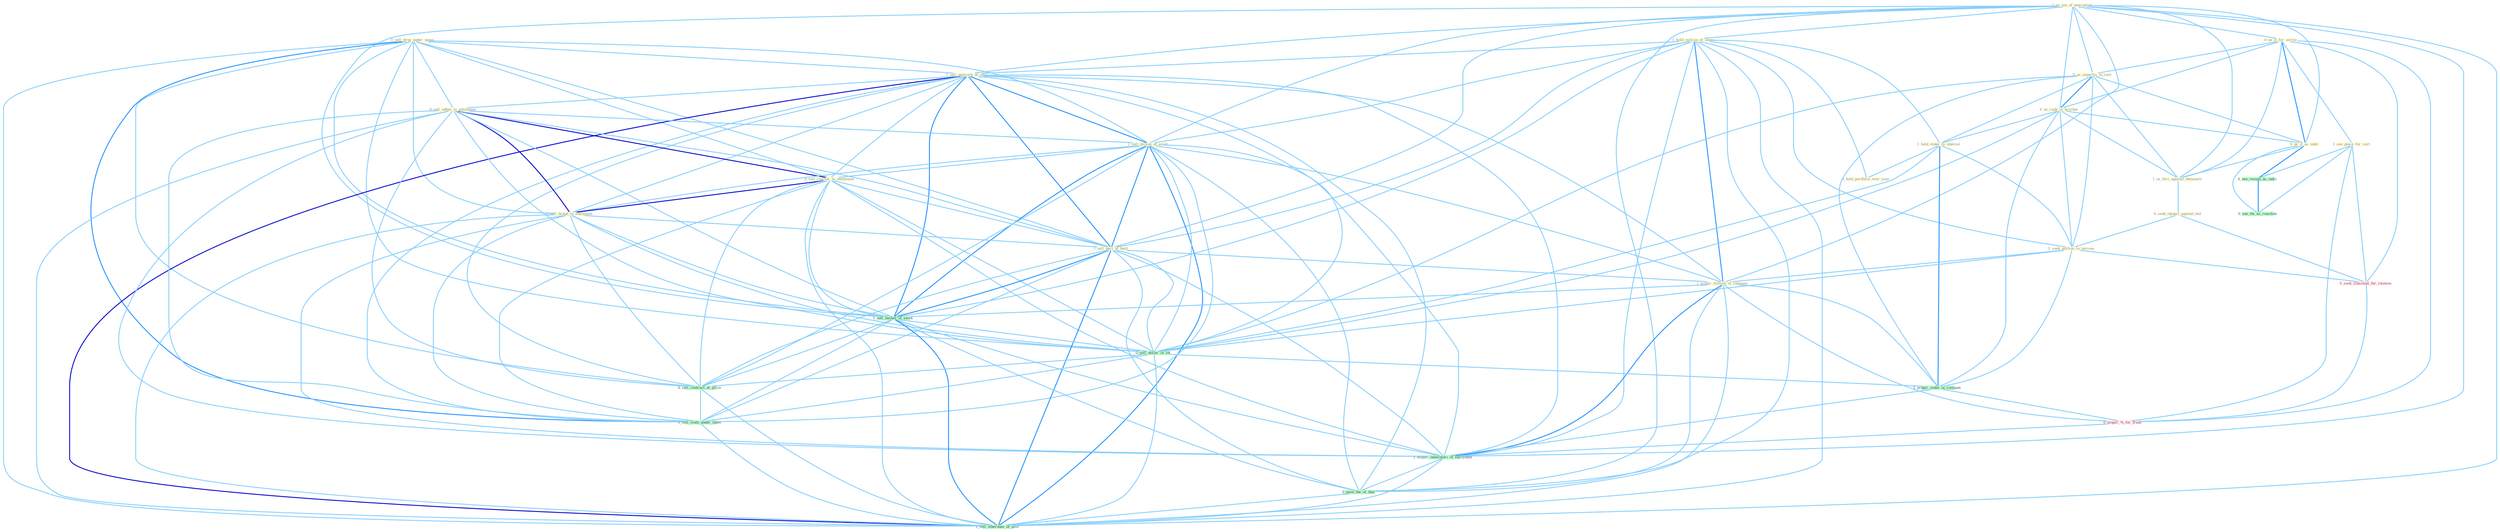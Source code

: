 Graph G{ 
    node
    [shape=polygon,style=filled,width=.5,height=.06,color="#BDFCC9",fixedsize=true,fontsize=4,
    fontcolor="#2f4f4f"];
    {node
    [color="#ffffe0", fontcolor="#8b7d6b"] "1_us_ton_of_newsprint " "0_sell_drug_under_name " "0_us_it_for_servic " "1_hold_million_of_share " "0_us_expertis_in_rest " "0_us_rank_in_brochur " "1_sell_network_of_offic " "0_us_it_as_indic " "1_hold_stake_in_interest " "0_sell_adhes_to_entitynam " "0_hold_portfolio_over_year " "1_sell_billion_of_asset " "1_see_place_for_sort " "0_sell_reactor_to_entitynam " "0_sell_brand_to_entitynam " "1_sell_part_of_hold " "1_us_forc_against_demonstr " "0_seek_injunct_against_bid " "1_seek_million_in_increas " "1_acquir_million_of_common "}
{node [color="#fff0f5", fontcolor="#b22222"] "0_seek_classmat_for_reunion " "0_acquir_%_for_franc "}
edge [color="#B0E2FF"];

	"1_us_ton_of_newsprint " -- "0_us_it_for_servic " [w="1", color="#87cefa" ];
	"1_us_ton_of_newsprint " -- "1_hold_million_of_share " [w="1", color="#87cefa" ];
	"1_us_ton_of_newsprint " -- "0_us_expertis_in_rest " [w="1", color="#87cefa" ];
	"1_us_ton_of_newsprint " -- "0_us_rank_in_brochur " [w="1", color="#87cefa" ];
	"1_us_ton_of_newsprint " -- "1_sell_network_of_offic " [w="1", color="#87cefa" ];
	"1_us_ton_of_newsprint " -- "0_us_it_as_indic " [w="1", color="#87cefa" ];
	"1_us_ton_of_newsprint " -- "1_sell_billion_of_asset " [w="1", color="#87cefa" ];
	"1_us_ton_of_newsprint " -- "1_sell_part_of_hold " [w="1", color="#87cefa" ];
	"1_us_ton_of_newsprint " -- "1_us_forc_against_demonstr " [w="1", color="#87cefa" ];
	"1_us_ton_of_newsprint " -- "1_acquir_million_of_common " [w="1", color="#87cefa" ];
	"1_us_ton_of_newsprint " -- "1_sell_basket_of_stock " [w="1", color="#87cefa" ];
	"1_us_ton_of_newsprint " -- "1_acquir_laboratori_of_entitynam " [w="1", color="#87cefa" ];
	"1_us_ton_of_newsprint " -- "1_seen_the_of_that " [w="1", color="#87cefa" ];
	"1_us_ton_of_newsprint " -- "1_sell_othernum_of_offic " [w="1", color="#87cefa" ];
	"0_sell_drug_under_name " -- "1_sell_network_of_offic " [w="1", color="#87cefa" ];
	"0_sell_drug_under_name " -- "0_sell_adhes_to_entitynam " [w="1", color="#87cefa" ];
	"0_sell_drug_under_name " -- "1_sell_billion_of_asset " [w="1", color="#87cefa" ];
	"0_sell_drug_under_name " -- "0_sell_reactor_to_entitynam " [w="1", color="#87cefa" ];
	"0_sell_drug_under_name " -- "0_sell_brand_to_entitynam " [w="1", color="#87cefa" ];
	"0_sell_drug_under_name " -- "1_sell_part_of_hold " [w="1", color="#87cefa" ];
	"0_sell_drug_under_name " -- "1_sell_basket_of_stock " [w="1", color="#87cefa" ];
	"0_sell_drug_under_name " -- "0_sell_dollar_in_lot " [w="1", color="#87cefa" ];
	"0_sell_drug_under_name " -- "0_sell_contract_at_price " [w="1", color="#87cefa" ];
	"0_sell_drug_under_name " -- "0_sell_cloth_under_label " [w="2", color="#1e90ff" , len=0.8];
	"0_sell_drug_under_name " -- "1_sell_othernum_of_offic " [w="1", color="#87cefa" ];
	"0_us_it_for_servic " -- "0_us_expertis_in_rest " [w="1", color="#87cefa" ];
	"0_us_it_for_servic " -- "0_us_rank_in_brochur " [w="1", color="#87cefa" ];
	"0_us_it_for_servic " -- "0_us_it_as_indic " [w="2", color="#1e90ff" , len=0.8];
	"0_us_it_for_servic " -- "1_see_place_for_sort " [w="1", color="#87cefa" ];
	"0_us_it_for_servic " -- "1_us_forc_against_demonstr " [w="1", color="#87cefa" ];
	"0_us_it_for_servic " -- "0_seek_classmat_for_reunion " [w="1", color="#87cefa" ];
	"0_us_it_for_servic " -- "0_acquir_%_for_franc " [w="1", color="#87cefa" ];
	"1_hold_million_of_share " -- "1_sell_network_of_offic " [w="1", color="#87cefa" ];
	"1_hold_million_of_share " -- "1_hold_stake_in_interest " [w="1", color="#87cefa" ];
	"1_hold_million_of_share " -- "0_hold_portfolio_over_year " [w="1", color="#87cefa" ];
	"1_hold_million_of_share " -- "1_sell_billion_of_asset " [w="1", color="#87cefa" ];
	"1_hold_million_of_share " -- "1_sell_part_of_hold " [w="1", color="#87cefa" ];
	"1_hold_million_of_share " -- "1_seek_million_in_increas " [w="1", color="#87cefa" ];
	"1_hold_million_of_share " -- "1_acquir_million_of_common " [w="2", color="#1e90ff" , len=0.8];
	"1_hold_million_of_share " -- "1_sell_basket_of_stock " [w="1", color="#87cefa" ];
	"1_hold_million_of_share " -- "1_acquir_laboratori_of_entitynam " [w="1", color="#87cefa" ];
	"1_hold_million_of_share " -- "1_seen_the_of_that " [w="1", color="#87cefa" ];
	"1_hold_million_of_share " -- "1_sell_othernum_of_offic " [w="1", color="#87cefa" ];
	"0_us_expertis_in_rest " -- "0_us_rank_in_brochur " [w="2", color="#1e90ff" , len=0.8];
	"0_us_expertis_in_rest " -- "0_us_it_as_indic " [w="1", color="#87cefa" ];
	"0_us_expertis_in_rest " -- "1_hold_stake_in_interest " [w="1", color="#87cefa" ];
	"0_us_expertis_in_rest " -- "1_us_forc_against_demonstr " [w="1", color="#87cefa" ];
	"0_us_expertis_in_rest " -- "1_seek_million_in_increas " [w="1", color="#87cefa" ];
	"0_us_expertis_in_rest " -- "0_sell_dollar_in_lot " [w="1", color="#87cefa" ];
	"0_us_expertis_in_rest " -- "1_acquir_stake_in_compani " [w="1", color="#87cefa" ];
	"0_us_rank_in_brochur " -- "0_us_it_as_indic " [w="1", color="#87cefa" ];
	"0_us_rank_in_brochur " -- "1_hold_stake_in_interest " [w="1", color="#87cefa" ];
	"0_us_rank_in_brochur " -- "1_us_forc_against_demonstr " [w="1", color="#87cefa" ];
	"0_us_rank_in_brochur " -- "1_seek_million_in_increas " [w="1", color="#87cefa" ];
	"0_us_rank_in_brochur " -- "0_sell_dollar_in_lot " [w="1", color="#87cefa" ];
	"0_us_rank_in_brochur " -- "1_acquir_stake_in_compani " [w="1", color="#87cefa" ];
	"1_sell_network_of_offic " -- "0_sell_adhes_to_entitynam " [w="1", color="#87cefa" ];
	"1_sell_network_of_offic " -- "1_sell_billion_of_asset " [w="2", color="#1e90ff" , len=0.8];
	"1_sell_network_of_offic " -- "0_sell_reactor_to_entitynam " [w="1", color="#87cefa" ];
	"1_sell_network_of_offic " -- "0_sell_brand_to_entitynam " [w="1", color="#87cefa" ];
	"1_sell_network_of_offic " -- "1_sell_part_of_hold " [w="2", color="#1e90ff" , len=0.8];
	"1_sell_network_of_offic " -- "1_acquir_million_of_common " [w="1", color="#87cefa" ];
	"1_sell_network_of_offic " -- "1_sell_basket_of_stock " [w="2", color="#1e90ff" , len=0.8];
	"1_sell_network_of_offic " -- "0_sell_dollar_in_lot " [w="1", color="#87cefa" ];
	"1_sell_network_of_offic " -- "0_sell_contract_at_price " [w="1", color="#87cefa" ];
	"1_sell_network_of_offic " -- "1_acquir_laboratori_of_entitynam " [w="1", color="#87cefa" ];
	"1_sell_network_of_offic " -- "0_sell_cloth_under_label " [w="1", color="#87cefa" ];
	"1_sell_network_of_offic " -- "1_seen_the_of_that " [w="1", color="#87cefa" ];
	"1_sell_network_of_offic " -- "1_sell_othernum_of_offic " [w="3", color="#0000cd" , len=0.6];
	"0_us_it_as_indic " -- "1_us_forc_against_demonstr " [w="1", color="#87cefa" ];
	"0_us_it_as_indic " -- "0_see_resign_as_indic " [w="2", color="#1e90ff" , len=0.8];
	"0_us_it_as_indic " -- "0_see_thi_as_reaction " [w="1", color="#87cefa" ];
	"1_hold_stake_in_interest " -- "0_hold_portfolio_over_year " [w="1", color="#87cefa" ];
	"1_hold_stake_in_interest " -- "1_seek_million_in_increas " [w="1", color="#87cefa" ];
	"1_hold_stake_in_interest " -- "0_sell_dollar_in_lot " [w="1", color="#87cefa" ];
	"1_hold_stake_in_interest " -- "1_acquir_stake_in_compani " [w="2", color="#1e90ff" , len=0.8];
	"0_sell_adhes_to_entitynam " -- "1_sell_billion_of_asset " [w="1", color="#87cefa" ];
	"0_sell_adhes_to_entitynam " -- "0_sell_reactor_to_entitynam " [w="3", color="#0000cd" , len=0.6];
	"0_sell_adhes_to_entitynam " -- "0_sell_brand_to_entitynam " [w="3", color="#0000cd" , len=0.6];
	"0_sell_adhes_to_entitynam " -- "1_sell_part_of_hold " [w="1", color="#87cefa" ];
	"0_sell_adhes_to_entitynam " -- "1_sell_basket_of_stock " [w="1", color="#87cefa" ];
	"0_sell_adhes_to_entitynam " -- "0_sell_dollar_in_lot " [w="1", color="#87cefa" ];
	"0_sell_adhes_to_entitynam " -- "0_sell_contract_at_price " [w="1", color="#87cefa" ];
	"0_sell_adhes_to_entitynam " -- "1_acquir_laboratori_of_entitynam " [w="1", color="#87cefa" ];
	"0_sell_adhes_to_entitynam " -- "0_sell_cloth_under_label " [w="1", color="#87cefa" ];
	"0_sell_adhes_to_entitynam " -- "1_sell_othernum_of_offic " [w="1", color="#87cefa" ];
	"1_sell_billion_of_asset " -- "0_sell_reactor_to_entitynam " [w="1", color="#87cefa" ];
	"1_sell_billion_of_asset " -- "0_sell_brand_to_entitynam " [w="1", color="#87cefa" ];
	"1_sell_billion_of_asset " -- "1_sell_part_of_hold " [w="2", color="#1e90ff" , len=0.8];
	"1_sell_billion_of_asset " -- "1_acquir_million_of_common " [w="1", color="#87cefa" ];
	"1_sell_billion_of_asset " -- "1_sell_basket_of_stock " [w="2", color="#1e90ff" , len=0.8];
	"1_sell_billion_of_asset " -- "0_sell_dollar_in_lot " [w="1", color="#87cefa" ];
	"1_sell_billion_of_asset " -- "0_sell_contract_at_price " [w="1", color="#87cefa" ];
	"1_sell_billion_of_asset " -- "1_acquir_laboratori_of_entitynam " [w="1", color="#87cefa" ];
	"1_sell_billion_of_asset " -- "0_sell_cloth_under_label " [w="1", color="#87cefa" ];
	"1_sell_billion_of_asset " -- "1_seen_the_of_that " [w="1", color="#87cefa" ];
	"1_sell_billion_of_asset " -- "1_sell_othernum_of_offic " [w="2", color="#1e90ff" , len=0.8];
	"1_see_place_for_sort " -- "0_seek_classmat_for_reunion " [w="1", color="#87cefa" ];
	"1_see_place_for_sort " -- "0_see_resign_as_indic " [w="1", color="#87cefa" ];
	"1_see_place_for_sort " -- "0_acquir_%_for_franc " [w="1", color="#87cefa" ];
	"1_see_place_for_sort " -- "0_see_thi_as_reaction " [w="1", color="#87cefa" ];
	"0_sell_reactor_to_entitynam " -- "0_sell_brand_to_entitynam " [w="3", color="#0000cd" , len=0.6];
	"0_sell_reactor_to_entitynam " -- "1_sell_part_of_hold " [w="1", color="#87cefa" ];
	"0_sell_reactor_to_entitynam " -- "1_sell_basket_of_stock " [w="1", color="#87cefa" ];
	"0_sell_reactor_to_entitynam " -- "0_sell_dollar_in_lot " [w="1", color="#87cefa" ];
	"0_sell_reactor_to_entitynam " -- "0_sell_contract_at_price " [w="1", color="#87cefa" ];
	"0_sell_reactor_to_entitynam " -- "1_acquir_laboratori_of_entitynam " [w="1", color="#87cefa" ];
	"0_sell_reactor_to_entitynam " -- "0_sell_cloth_under_label " [w="1", color="#87cefa" ];
	"0_sell_reactor_to_entitynam " -- "1_sell_othernum_of_offic " [w="1", color="#87cefa" ];
	"0_sell_brand_to_entitynam " -- "1_sell_part_of_hold " [w="1", color="#87cefa" ];
	"0_sell_brand_to_entitynam " -- "1_sell_basket_of_stock " [w="1", color="#87cefa" ];
	"0_sell_brand_to_entitynam " -- "0_sell_dollar_in_lot " [w="1", color="#87cefa" ];
	"0_sell_brand_to_entitynam " -- "0_sell_contract_at_price " [w="1", color="#87cefa" ];
	"0_sell_brand_to_entitynam " -- "1_acquir_laboratori_of_entitynam " [w="1", color="#87cefa" ];
	"0_sell_brand_to_entitynam " -- "0_sell_cloth_under_label " [w="1", color="#87cefa" ];
	"0_sell_brand_to_entitynam " -- "1_sell_othernum_of_offic " [w="1", color="#87cefa" ];
	"1_sell_part_of_hold " -- "1_acquir_million_of_common " [w="1", color="#87cefa" ];
	"1_sell_part_of_hold " -- "1_sell_basket_of_stock " [w="2", color="#1e90ff" , len=0.8];
	"1_sell_part_of_hold " -- "0_sell_dollar_in_lot " [w="1", color="#87cefa" ];
	"1_sell_part_of_hold " -- "0_sell_contract_at_price " [w="1", color="#87cefa" ];
	"1_sell_part_of_hold " -- "1_acquir_laboratori_of_entitynam " [w="1", color="#87cefa" ];
	"1_sell_part_of_hold " -- "0_sell_cloth_under_label " [w="1", color="#87cefa" ];
	"1_sell_part_of_hold " -- "1_seen_the_of_that " [w="1", color="#87cefa" ];
	"1_sell_part_of_hold " -- "1_sell_othernum_of_offic " [w="2", color="#1e90ff" , len=0.8];
	"1_us_forc_against_demonstr " -- "0_seek_injunct_against_bid " [w="1", color="#87cefa" ];
	"0_seek_injunct_against_bid " -- "1_seek_million_in_increas " [w="1", color="#87cefa" ];
	"0_seek_injunct_against_bid " -- "0_seek_classmat_for_reunion " [w="1", color="#87cefa" ];
	"1_seek_million_in_increas " -- "1_acquir_million_of_common " [w="1", color="#87cefa" ];
	"1_seek_million_in_increas " -- "0_seek_classmat_for_reunion " [w="1", color="#87cefa" ];
	"1_seek_million_in_increas " -- "0_sell_dollar_in_lot " [w="1", color="#87cefa" ];
	"1_seek_million_in_increas " -- "1_acquir_stake_in_compani " [w="1", color="#87cefa" ];
	"1_acquir_million_of_common " -- "1_sell_basket_of_stock " [w="1", color="#87cefa" ];
	"1_acquir_million_of_common " -- "1_acquir_stake_in_compani " [w="1", color="#87cefa" ];
	"1_acquir_million_of_common " -- "0_acquir_%_for_franc " [w="1", color="#87cefa" ];
	"1_acquir_million_of_common " -- "1_acquir_laboratori_of_entitynam " [w="2", color="#1e90ff" , len=0.8];
	"1_acquir_million_of_common " -- "1_seen_the_of_that " [w="1", color="#87cefa" ];
	"1_acquir_million_of_common " -- "1_sell_othernum_of_offic " [w="1", color="#87cefa" ];
	"0_seek_classmat_for_reunion " -- "0_acquir_%_for_franc " [w="1", color="#87cefa" ];
	"1_sell_basket_of_stock " -- "0_sell_dollar_in_lot " [w="1", color="#87cefa" ];
	"1_sell_basket_of_stock " -- "0_sell_contract_at_price " [w="1", color="#87cefa" ];
	"1_sell_basket_of_stock " -- "1_acquir_laboratori_of_entitynam " [w="1", color="#87cefa" ];
	"1_sell_basket_of_stock " -- "0_sell_cloth_under_label " [w="1", color="#87cefa" ];
	"1_sell_basket_of_stock " -- "1_seen_the_of_that " [w="1", color="#87cefa" ];
	"1_sell_basket_of_stock " -- "1_sell_othernum_of_offic " [w="2", color="#1e90ff" , len=0.8];
	"0_sell_dollar_in_lot " -- "1_acquir_stake_in_compani " [w="1", color="#87cefa" ];
	"0_sell_dollar_in_lot " -- "0_sell_contract_at_price " [w="1", color="#87cefa" ];
	"0_sell_dollar_in_lot " -- "0_sell_cloth_under_label " [w="1", color="#87cefa" ];
	"0_sell_dollar_in_lot " -- "1_sell_othernum_of_offic " [w="1", color="#87cefa" ];
	"0_see_resign_as_indic " -- "0_see_thi_as_reaction " [w="2", color="#1e90ff" , len=0.8];
	"1_acquir_stake_in_compani " -- "0_acquir_%_for_franc " [w="1", color="#87cefa" ];
	"1_acquir_stake_in_compani " -- "1_acquir_laboratori_of_entitynam " [w="1", color="#87cefa" ];
	"0_acquir_%_for_franc " -- "1_acquir_laboratori_of_entitynam " [w="1", color="#87cefa" ];
	"0_sell_contract_at_price " -- "0_sell_cloth_under_label " [w="1", color="#87cefa" ];
	"0_sell_contract_at_price " -- "1_sell_othernum_of_offic " [w="1", color="#87cefa" ];
	"1_acquir_laboratori_of_entitynam " -- "1_seen_the_of_that " [w="1", color="#87cefa" ];
	"1_acquir_laboratori_of_entitynam " -- "1_sell_othernum_of_offic " [w="1", color="#87cefa" ];
	"0_sell_cloth_under_label " -- "1_sell_othernum_of_offic " [w="1", color="#87cefa" ];
	"1_seen_the_of_that " -- "1_sell_othernum_of_offic " [w="1", color="#87cefa" ];
}